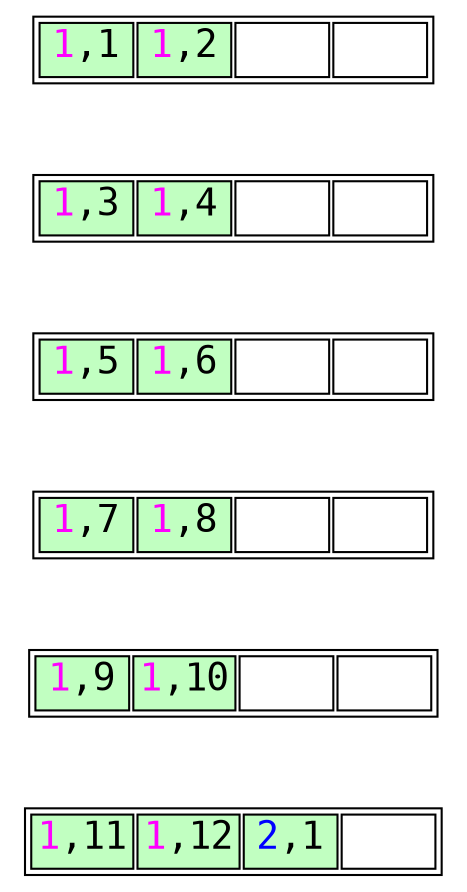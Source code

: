 // Example B-Tree graph
//
// Breadth-first order
//
// Start from root, go left to right
//
// Workflow:
//
// $ dot -T svg btree.dot -o btree.svg;

digraph nbtree {
graph [fontname = "monospace"];
node [shape = none,height=.1,fontname = "monospace",fontsize=18];
// Level 0 (leaf level)
leafnode_2[ label=<<table width="180">
                    <tr>
                        <td bgcolor='darkseagreen1' port="t2" width="45"><font color="magenta">1</font>,1</td>
                        <td bgcolor='darkseagreen1' port="t3" width="45"><font color="magenta">1</font>,2</td>
                        <td bgcolor='white' port="t3" width="45"></td>
                        <td bgcolor='white' port="t3" width="45"></td>
                    </tr>
                </table>
               >
        ];
edge[style=invis];
"leafnode_2" -> "leafnode_3"
leafnode_3[ label=<<table width="180">
                    <tr>
                        <td bgcolor='darkseagreen1' port="t4" width="45"><font color="magenta">1</font>,3</td>
                        <td bgcolor='darkseagreen1' port="t4" width="45"><font color="magenta">1</font>,4</td>
                        <td bgcolor='white' port="t3" width="45"></td>
                        <td bgcolor='white' port="t3" width="45"></td>
                    </tr>
                </table>
               >
        ];
edge[style=invis];
"leafnode_3" -> "leafnode_4"
leafnode_4[ label=<<table width="180">
                    <tr>
                        <td bgcolor='darkseagreen1' port="t4" width="45"><font color="magenta">1</font>,5</td>
                        <td bgcolor='darkseagreen1' port="t4" width="45"><font color="magenta">1</font>,6</td>
                        <td bgcolor='white' port="t3" width="45"></td>
                        <td bgcolor='white' port="t3" width="45"></td>
                    </tr>
                </table>
               >
        ];
edge[style=invis];
"leafnode_4" -> "leafnode_5"
leafnode_5[ label=<<table width="180">
                    <tr>
                        <td bgcolor='darkseagreen1' port="t4" width="45"><font color="magenta">1</font>,7</td>
                        <td bgcolor='darkseagreen1' port="t4" width="45"><font color="magenta">1</font>,8</td>
                        <td bgcolor='white' port="t3" width="45"></td>
                        <td bgcolor='white' port="t3" width="45"></td>
                    </tr>
                </table>
               >
        ];
edge[style=invis];
"leafnode_5" -> "leafnode_6"
leafnode_6[ label=<<table>
                    <tr>
                        <td bgcolor='darkseagreen1' port="t4" width="45"><font color="magenta">1</font>,9</td>
                        <td bgcolor='darkseagreen1' port="t4" width="45"><font color="magenta">1</font>,10</td>
                        <td bgcolor='white' port="t3" width="45"></td>
                        <td bgcolor='white' port="t3" width="45"></td>
                    </tr>
                </table>
               >
        ];
edge[style=invis];
"leafnode_6" -> "leafnode_7"
leafnode_7[ label=<<table>
                    <tr>
                        <td bgcolor='darkseagreen1' port="t4" width="45"><font color="magenta">1</font>,11</td>
                        <td bgcolor='darkseagreen1' port="t4" width="45"><font color="magenta">1</font>,12</td>
                        <td bgcolor='darkseagreen1' port="t4" width="45"><font color="blue">2</font>,1</td>
                        <td bgcolor='white' port="t3" width="45"></td>
                    </tr>
                </table>
               >
        ];
//Force alignment from root to internal to leaf levels:
//edge[style=invis];
//"rootnode":d1 -> "leafnode_2":t2
}
